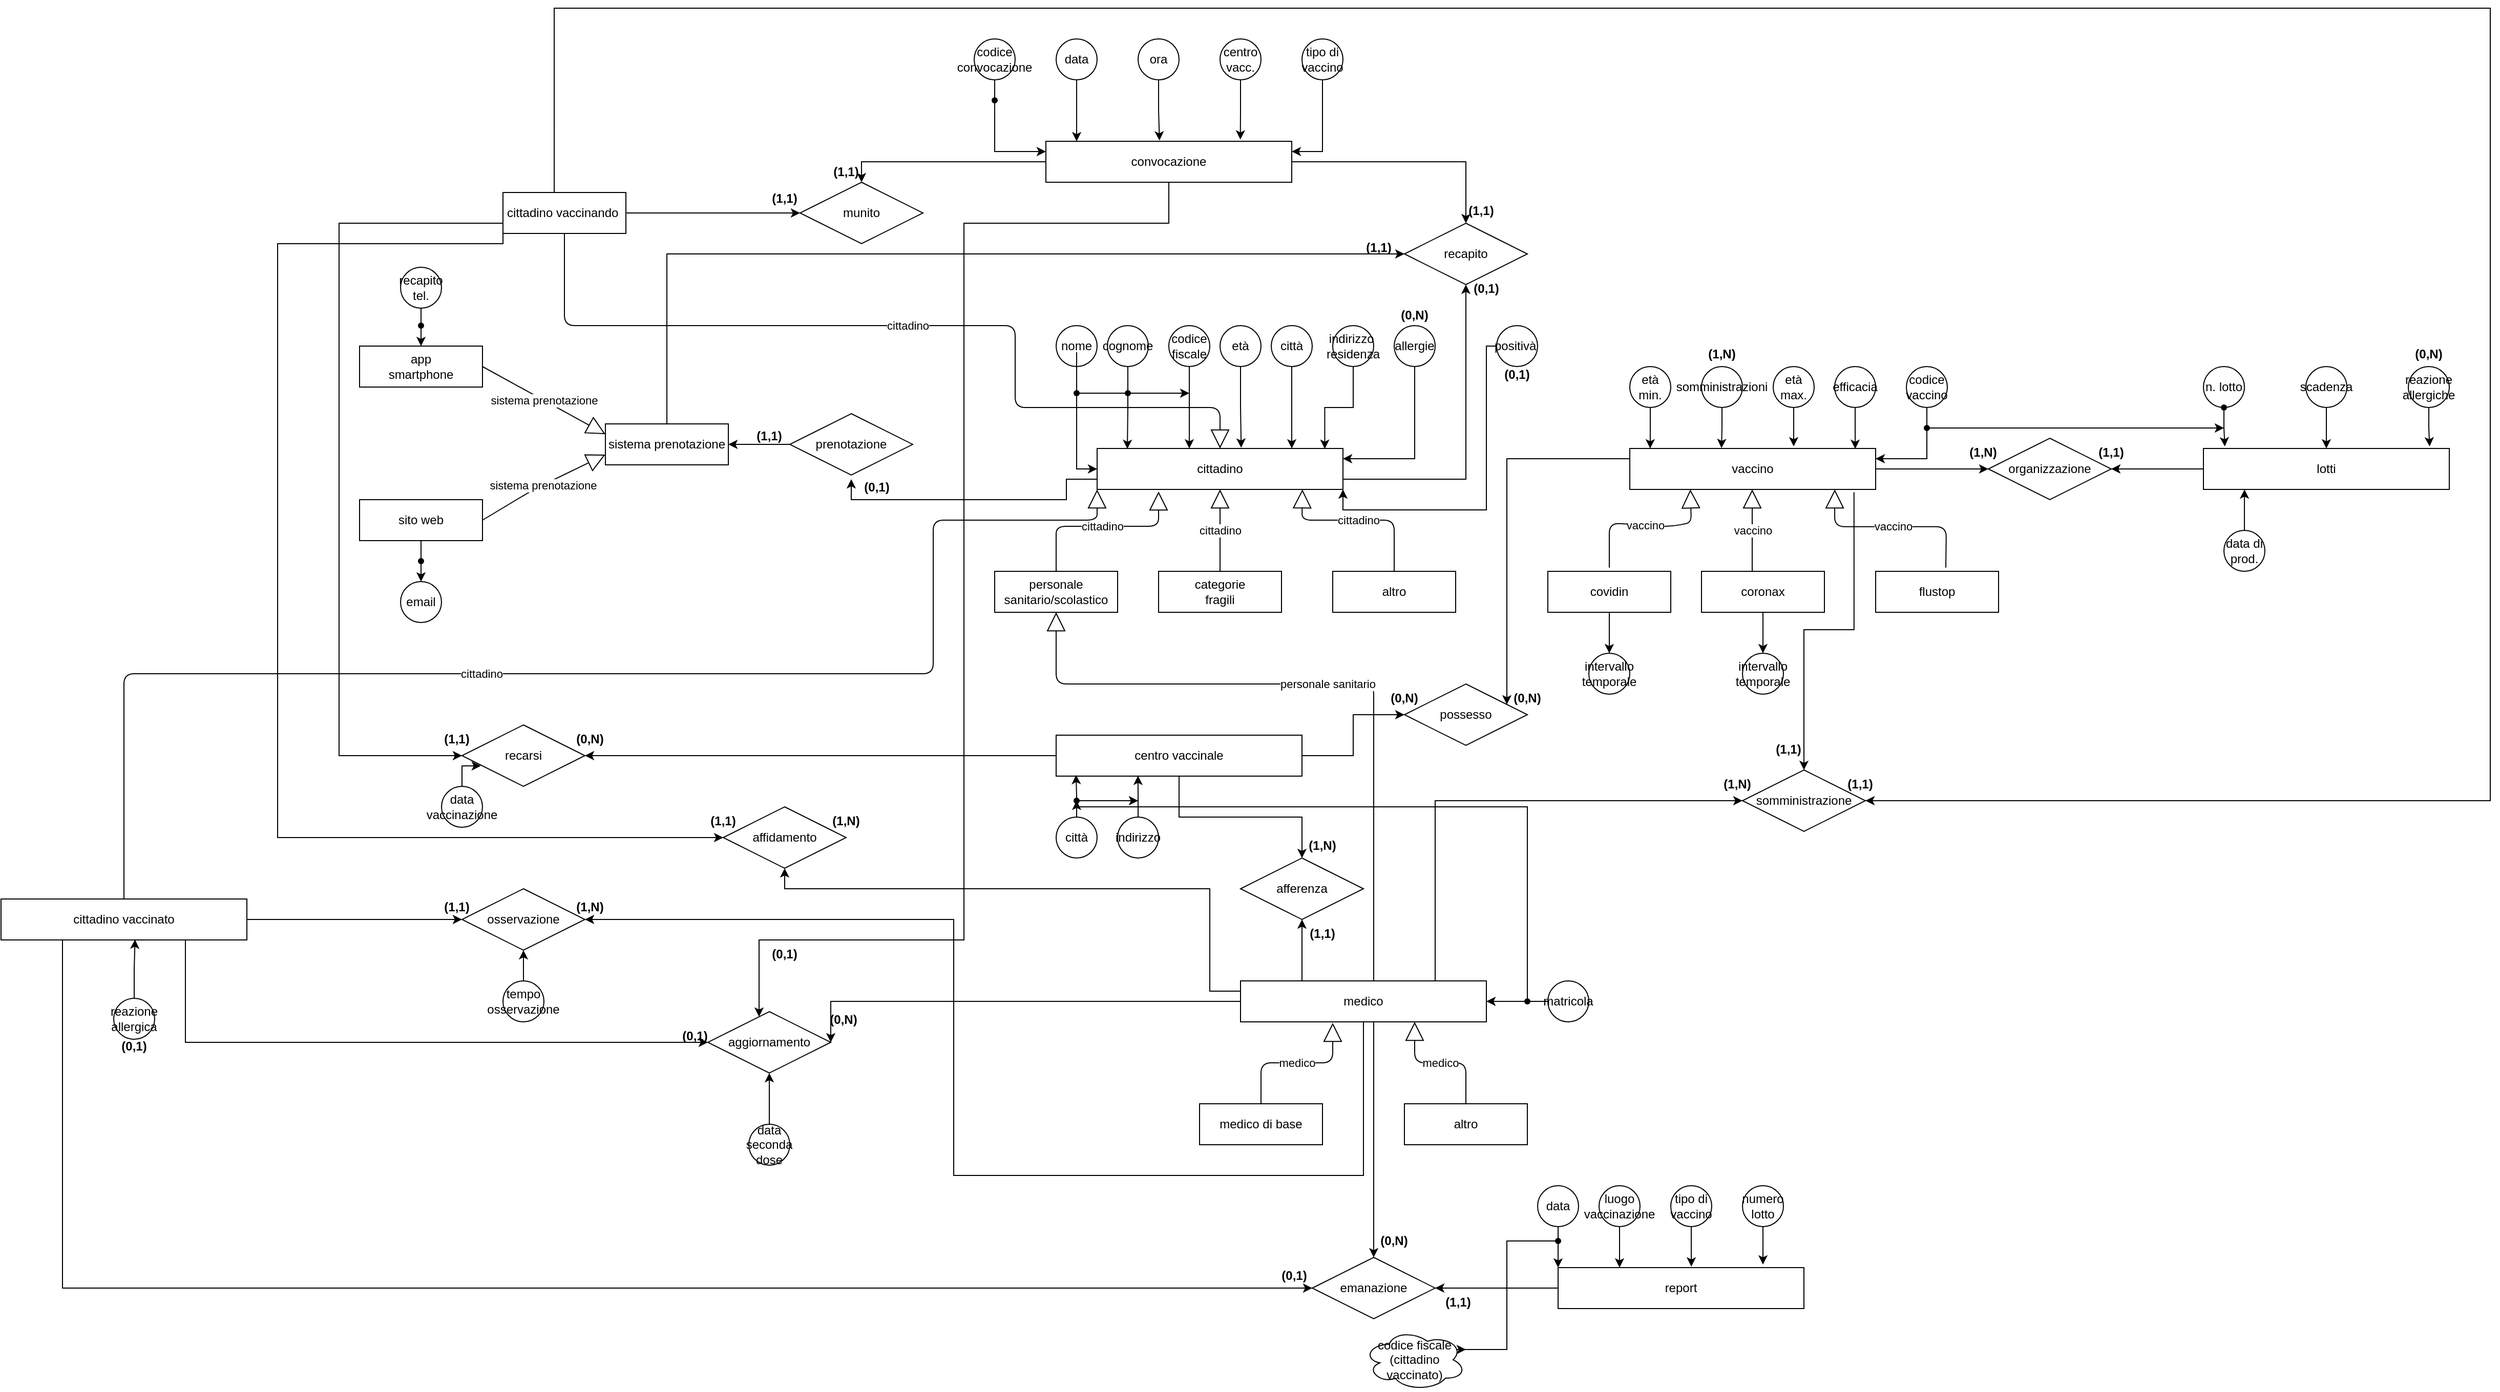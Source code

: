 <mxfile version="14.6.13" type="device"><diagram id="R2lEEEUBdFMjLlhIrx00" name="Page-1"><mxGraphModel dx="2840" dy="1747" grid="1" gridSize="10" guides="1" tooltips="1" connect="1" arrows="1" fold="1" page="1" pageScale="1" pageWidth="850" pageHeight="1100" math="0" shadow="0" extFonts="Permanent Marker^https://fonts.googleapis.com/css?family=Permanent+Marker"><root><mxCell id="0"/><mxCell id="1" parent="0"/><mxCell id="M7mJ-Y6xl4wx2wZonbCR-170" style="edgeStyle=orthogonalEdgeStyle;rounded=0;orthogonalLoop=1;jettySize=auto;html=1;align=center;" parent="1" source="M7mJ-Y6xl4wx2wZonbCR-2" edge="1"><mxGeometry relative="1" as="geometry"><mxPoint x="-80" y="150" as="targetPoint"/><Array as="points"><mxPoint x="130" y="150"/><mxPoint x="130" y="170"/><mxPoint x="-80" y="170"/></Array></mxGeometry></mxCell><mxCell id="M7mJ-Y6xl4wx2wZonbCR-2" value="cittadino" style="whiteSpace=wrap;html=1;align=center;" parent="1" vertex="1"><mxGeometry x="160" y="120" width="240" height="40" as="geometry"/></mxCell><mxCell id="M7mJ-Y6xl4wx2wZonbCR-158" style="edgeStyle=orthogonalEdgeStyle;rounded=0;orthogonalLoop=1;jettySize=auto;html=1;entryX=0.586;entryY=-0.019;entryDx=0;entryDy=0;entryPerimeter=0;align=center;" parent="1" source="M7mJ-Y6xl4wx2wZonbCR-3" target="M7mJ-Y6xl4wx2wZonbCR-2" edge="1"><mxGeometry relative="1" as="geometry"/></mxCell><mxCell id="M7mJ-Y6xl4wx2wZonbCR-3" value="età" style="ellipse;whiteSpace=wrap;html=1;align=center;" parent="1" vertex="1"><mxGeometry x="280" width="40" height="40" as="geometry"/></mxCell><mxCell id="M7mJ-Y6xl4wx2wZonbCR-159" style="edgeStyle=orthogonalEdgeStyle;rounded=0;orthogonalLoop=1;jettySize=auto;html=1;entryX=0.375;entryY=0;entryDx=0;entryDy=0;entryPerimeter=0;align=center;" parent="1" source="M7mJ-Y6xl4wx2wZonbCR-4" target="M7mJ-Y6xl4wx2wZonbCR-2" edge="1"><mxGeometry relative="1" as="geometry"/></mxCell><mxCell id="M7mJ-Y6xl4wx2wZonbCR-4" value="codice fiscale" style="ellipse;whiteSpace=wrap;html=1;align=center;" parent="1" vertex="1"><mxGeometry x="230" width="40" height="40" as="geometry"/></mxCell><mxCell id="M7mJ-Y6xl4wx2wZonbCR-10" style="edgeStyle=orthogonalEdgeStyle;rounded=0;orthogonalLoop=1;jettySize=auto;html=1;entryX=0;entryY=0.5;entryDx=0;entryDy=0;startArrow=none;" parent="1" source="C1OjwDGi4JCY3vMo2hrc-22" target="M7mJ-Y6xl4wx2wZonbCR-2" edge="1"><mxGeometry relative="1" as="geometry"/></mxCell><mxCell id="M7mJ-Y6xl4wx2wZonbCR-5" value="nome" style="ellipse;whiteSpace=wrap;html=1;align=center;" parent="1" vertex="1"><mxGeometry x="120" width="40" height="40" as="geometry"/></mxCell><mxCell id="M7mJ-Y6xl4wx2wZonbCR-18" style="edgeStyle=orthogonalEdgeStyle;rounded=0;orthogonalLoop=1;jettySize=auto;html=1;entryX=0.123;entryY=0.01;entryDx=0;entryDy=0;entryPerimeter=0;" parent="1" source="M7mJ-Y6xl4wx2wZonbCR-6" target="M7mJ-Y6xl4wx2wZonbCR-2" edge="1"><mxGeometry relative="1" as="geometry"/></mxCell><mxCell id="M7mJ-Y6xl4wx2wZonbCR-6" value="cognome" style="ellipse;whiteSpace=wrap;html=1;align=center;" parent="1" vertex="1"><mxGeometry x="170" width="40" height="40" as="geometry"/></mxCell><mxCell id="M7mJ-Y6xl4wx2wZonbCR-15" style="edgeStyle=orthogonalEdgeStyle;rounded=0;orthogonalLoop=1;jettySize=auto;html=1;" parent="1" source="M7mJ-Y6xl4wx2wZonbCR-8" edge="1"><mxGeometry relative="1" as="geometry"><mxPoint x="350" y="120" as="targetPoint"/></mxGeometry></mxCell><mxCell id="M7mJ-Y6xl4wx2wZonbCR-8" value="città" style="ellipse;whiteSpace=wrap;html=1;align=center;" parent="1" vertex="1"><mxGeometry x="330" width="40" height="40" as="geometry"/></mxCell><mxCell id="M7mJ-Y6xl4wx2wZonbCR-157" style="edgeStyle=orthogonalEdgeStyle;rounded=0;orthogonalLoop=1;jettySize=auto;html=1;entryX=0.926;entryY=0.009;entryDx=0;entryDy=0;entryPerimeter=0;align=center;" parent="1" source="M7mJ-Y6xl4wx2wZonbCR-9" target="M7mJ-Y6xl4wx2wZonbCR-2" edge="1"><mxGeometry relative="1" as="geometry"/></mxCell><mxCell id="M7mJ-Y6xl4wx2wZonbCR-9" value="indirizzo&amp;nbsp;&lt;br&gt;residenza" style="ellipse;whiteSpace=wrap;html=1;align=center;" parent="1" vertex="1"><mxGeometry x="390" width="40" height="40" as="geometry"/></mxCell><mxCell id="M7mJ-Y6xl4wx2wZonbCR-19" value="cittadino" style="endArrow=block;endSize=16;endFill=0;html=1;exitX=0.5;exitY=1;exitDx=0;exitDy=0;entryX=0.5;entryY=1;entryDx=0;entryDy=0;" parent="1" target="M7mJ-Y6xl4wx2wZonbCR-2" edge="1"><mxGeometry width="160" relative="1" as="geometry"><mxPoint x="280" y="240" as="sourcePoint"/><mxPoint x="280" y="170" as="targetPoint"/></mxGeometry></mxCell><mxCell id="M7mJ-Y6xl4wx2wZonbCR-22" value="categorie&lt;br&gt;fragili" style="whiteSpace=wrap;html=1;align=center;" parent="1" vertex="1"><mxGeometry x="220" y="240" width="120" height="40" as="geometry"/></mxCell><mxCell id="M7mJ-Y6xl4wx2wZonbCR-23" value="personale sanitario/scolastico" style="whiteSpace=wrap;html=1;align=center;" parent="1" vertex="1"><mxGeometry x="60" y="240" width="120" height="40" as="geometry"/></mxCell><mxCell id="M7mJ-Y6xl4wx2wZonbCR-28" value="cittadino" style="endArrow=block;endSize=16;endFill=0;html=1;align=center;exitX=0.5;exitY=0;exitDx=0;exitDy=0;" parent="1" source="M7mJ-Y6xl4wx2wZonbCR-23" edge="1"><mxGeometry width="160" relative="1" as="geometry"><mxPoint x="140" y="240" as="sourcePoint"/><mxPoint x="220" y="162" as="targetPoint"/><Array as="points"><mxPoint x="120" y="220"/><mxPoint x="120" y="196"/><mxPoint x="220" y="196"/></Array></mxGeometry></mxCell><mxCell id="M7mJ-Y6xl4wx2wZonbCR-39" style="edgeStyle=orthogonalEdgeStyle;rounded=0;orthogonalLoop=1;jettySize=auto;html=1;entryX=0;entryY=0.5;entryDx=0;entryDy=0;align=center;" parent="1" source="M7mJ-Y6xl4wx2wZonbCR-30" target="M7mJ-Y6xl4wx2wZonbCR-37" edge="1"><mxGeometry relative="1" as="geometry"/></mxCell><mxCell id="M7mJ-Y6xl4wx2wZonbCR-30" value="vaccino" style="whiteSpace=wrap;html=1;align=center;" parent="1" vertex="1"><mxGeometry x="680" y="120" width="240" height="40" as="geometry"/></mxCell><mxCell id="M7mJ-Y6xl4wx2wZonbCR-34" style="edgeStyle=orthogonalEdgeStyle;rounded=0;orthogonalLoop=1;jettySize=auto;html=1;entryX=0.083;entryY=0;entryDx=0;entryDy=0;entryPerimeter=0;align=center;" parent="1" source="M7mJ-Y6xl4wx2wZonbCR-31" target="M7mJ-Y6xl4wx2wZonbCR-30" edge="1"><mxGeometry relative="1" as="geometry"/></mxCell><mxCell id="M7mJ-Y6xl4wx2wZonbCR-31" value="età min." style="ellipse;whiteSpace=wrap;html=1;align=center;" parent="1" vertex="1"><mxGeometry x="680" y="40" width="40" height="40" as="geometry"/></mxCell><mxCell id="M7mJ-Y6xl4wx2wZonbCR-36" style="edgeStyle=orthogonalEdgeStyle;rounded=0;orthogonalLoop=1;jettySize=auto;html=1;entryX=0.917;entryY=0.01;entryDx=0;entryDy=0;entryPerimeter=0;align=center;" parent="1" source="M7mJ-Y6xl4wx2wZonbCR-32" target="M7mJ-Y6xl4wx2wZonbCR-30" edge="1"><mxGeometry relative="1" as="geometry"/></mxCell><mxCell id="M7mJ-Y6xl4wx2wZonbCR-32" value="efficacia" style="ellipse;whiteSpace=wrap;html=1;align=center;" parent="1" vertex="1"><mxGeometry x="880" y="40" width="40" height="40" as="geometry"/></mxCell><mxCell id="M7mJ-Y6xl4wx2wZonbCR-35" style="edgeStyle=orthogonalEdgeStyle;rounded=0;orthogonalLoop=1;jettySize=auto;html=1;align=center;" parent="1" source="M7mJ-Y6xl4wx2wZonbCR-33" edge="1"><mxGeometry relative="1" as="geometry"><mxPoint x="840" y="118" as="targetPoint"/></mxGeometry></mxCell><mxCell id="M7mJ-Y6xl4wx2wZonbCR-33" value="età max." style="ellipse;whiteSpace=wrap;html=1;align=center;" parent="1" vertex="1"><mxGeometry x="820" y="40" width="40" height="40" as="geometry"/></mxCell><mxCell id="M7mJ-Y6xl4wx2wZonbCR-40" style="edgeStyle=orthogonalEdgeStyle;rounded=0;orthogonalLoop=1;jettySize=auto;html=1;align=center;exitX=0;exitY=0.5;exitDx=0;exitDy=0;" parent="1" source="M7mJ-Y6xl4wx2wZonbCR-38" target="M7mJ-Y6xl4wx2wZonbCR-37" edge="1"><mxGeometry relative="1" as="geometry"/></mxCell><mxCell id="M7mJ-Y6xl4wx2wZonbCR-37" value="organizzazione" style="shape=rhombus;perimeter=rhombusPerimeter;whiteSpace=wrap;html=1;align=center;" parent="1" vertex="1"><mxGeometry x="1030" y="110" width="120" height="60" as="geometry"/></mxCell><mxCell id="M7mJ-Y6xl4wx2wZonbCR-38" value="lotti" style="whiteSpace=wrap;html=1;align=center;" parent="1" vertex="1"><mxGeometry x="1240" y="120" width="240" height="40" as="geometry"/></mxCell><mxCell id="M7mJ-Y6xl4wx2wZonbCR-47" style="edgeStyle=orthogonalEdgeStyle;rounded=0;orthogonalLoop=1;jettySize=auto;html=1;entryX=0.92;entryY=-0.05;entryDx=0;entryDy=0;entryPerimeter=0;align=center;" parent="1" source="M7mJ-Y6xl4wx2wZonbCR-42" target="M7mJ-Y6xl4wx2wZonbCR-38" edge="1"><mxGeometry relative="1" as="geometry"/></mxCell><mxCell id="M7mJ-Y6xl4wx2wZonbCR-42" value="reazione&lt;br&gt;allergiche" style="ellipse;whiteSpace=wrap;html=1;align=center;" parent="1" vertex="1"><mxGeometry x="1440" y="40" width="40" height="40" as="geometry"/></mxCell><mxCell id="M7mJ-Y6xl4wx2wZonbCR-46" style="edgeStyle=orthogonalEdgeStyle;rounded=0;orthogonalLoop=1;jettySize=auto;html=1;entryX=0.5;entryY=0;entryDx=0;entryDy=0;align=center;" parent="1" source="M7mJ-Y6xl4wx2wZonbCR-43" target="M7mJ-Y6xl4wx2wZonbCR-38" edge="1"><mxGeometry relative="1" as="geometry"/></mxCell><mxCell id="M7mJ-Y6xl4wx2wZonbCR-43" value="scadenza" style="ellipse;whiteSpace=wrap;html=1;align=center;" parent="1" vertex="1"><mxGeometry x="1340" y="40" width="40" height="40" as="geometry"/></mxCell><mxCell id="M7mJ-Y6xl4wx2wZonbCR-45" style="edgeStyle=orthogonalEdgeStyle;rounded=0;orthogonalLoop=1;jettySize=auto;html=1;entryX=0.087;entryY=-0.05;entryDx=0;entryDy=0;entryPerimeter=0;align=center;" parent="1" source="M7mJ-Y6xl4wx2wZonbCR-44" target="M7mJ-Y6xl4wx2wZonbCR-38" edge="1"><mxGeometry relative="1" as="geometry"/></mxCell><mxCell id="M7mJ-Y6xl4wx2wZonbCR-44" value="n. lotto" style="ellipse;whiteSpace=wrap;html=1;align=center;" parent="1" vertex="1"><mxGeometry x="1240" y="40" width="40" height="40" as="geometry"/></mxCell><mxCell id="M7mJ-Y6xl4wx2wZonbCR-48" value="(1,N)" style="text;align=center;fontStyle=1;verticalAlign=middle;spacingLeft=3;spacingRight=3;strokeColor=none;rotatable=0;points=[[0,0.5],[1,0.5]];portConstraint=eastwest;" parent="1" vertex="1"><mxGeometry x="1010" y="110" width="30" height="26" as="geometry"/></mxCell><mxCell id="M7mJ-Y6xl4wx2wZonbCR-50" style="edgeStyle=orthogonalEdgeStyle;rounded=0;orthogonalLoop=1;jettySize=auto;html=1;entryX=0.373;entryY=-0.01;entryDx=0;entryDy=0;entryPerimeter=0;align=center;" parent="1" source="M7mJ-Y6xl4wx2wZonbCR-49" target="M7mJ-Y6xl4wx2wZonbCR-30" edge="1"><mxGeometry relative="1" as="geometry"/></mxCell><mxCell id="M7mJ-Y6xl4wx2wZonbCR-49" value="somministrazioni" style="ellipse;whiteSpace=wrap;html=1;align=center;" parent="1" vertex="1"><mxGeometry x="750" y="40" width="40" height="40" as="geometry"/></mxCell><object label="vaccino" id="M7mJ-Y6xl4wx2wZonbCR-52"><mxCell style="endArrow=block;endSize=16;endFill=0;html=1;align=center;exitX=0.163;exitY=1.09;exitDx=0;exitDy=0;exitPerimeter=0;strokeColor=#000000;fillColor=#000000;" parent="1" edge="1"><mxGeometry width="160" relative="1" as="geometry"><mxPoint x="660" y="236.4" as="sourcePoint"/><mxPoint x="739.12" y="160.0" as="targetPoint"/><Array as="points"><mxPoint x="660" y="192.8"/><mxPoint x="720" y="196.4"/><mxPoint x="740" y="192.4"/></Array></mxGeometry></mxCell></object><mxCell id="M7mJ-Y6xl4wx2wZonbCR-53" value="vaccino" style="endArrow=block;endSize=16;endFill=0;html=1;exitX=0.5;exitY=1;exitDx=0;exitDy=0;" parent="1" edge="1"><mxGeometry width="160" relative="1" as="geometry"><mxPoint x="799.5" y="240" as="sourcePoint"/><mxPoint x="799.5" y="160" as="targetPoint"/></mxGeometry></mxCell><mxCell id="M7mJ-Y6xl4wx2wZonbCR-54" value="vaccino" style="endArrow=block;endSize=16;endFill=0;html=1;exitX=0.713;exitY=1.09;exitDx=0;exitDy=0;exitPerimeter=0;" parent="1" edge="1"><mxGeometry width="160" relative="1" as="geometry"><mxPoint x="988.5" y="236.4" as="sourcePoint"/><mxPoint x="880.12" y="160.0" as="targetPoint"/><Array as="points"><mxPoint x="989" y="196.4"/><mxPoint x="880" y="196.4"/></Array></mxGeometry></mxCell><mxCell id="M7mJ-Y6xl4wx2wZonbCR-57" value="flustop" style="whiteSpace=wrap;html=1;align=center;" parent="1" vertex="1"><mxGeometry x="920" y="240" width="120" height="40" as="geometry"/></mxCell><mxCell id="M7mJ-Y6xl4wx2wZonbCR-61" style="edgeStyle=orthogonalEdgeStyle;rounded=0;orthogonalLoop=1;jettySize=auto;html=1;align=center;" parent="1" source="M7mJ-Y6xl4wx2wZonbCR-58" edge="1"><mxGeometry relative="1" as="geometry"><mxPoint x="810" y="320" as="targetPoint"/></mxGeometry></mxCell><mxCell id="M7mJ-Y6xl4wx2wZonbCR-58" value="coronax" style="whiteSpace=wrap;html=1;align=center;" parent="1" vertex="1"><mxGeometry x="750" y="240" width="120" height="40" as="geometry"/></mxCell><mxCell id="M7mJ-Y6xl4wx2wZonbCR-60" style="edgeStyle=orthogonalEdgeStyle;rounded=0;orthogonalLoop=1;jettySize=auto;html=1;align=center;" parent="1" source="M7mJ-Y6xl4wx2wZonbCR-59" edge="1"><mxGeometry relative="1" as="geometry"><mxPoint x="660" y="320" as="targetPoint"/></mxGeometry></mxCell><mxCell id="M7mJ-Y6xl4wx2wZonbCR-59" value="covidin" style="whiteSpace=wrap;html=1;align=center;" parent="1" vertex="1"><mxGeometry x="600" y="240" width="120" height="40" as="geometry"/></mxCell><mxCell id="M7mJ-Y6xl4wx2wZonbCR-63" value="intervallo temporale&lt;br&gt;" style="ellipse;whiteSpace=wrap;html=1;align=center;" parent="1" vertex="1"><mxGeometry x="640" y="320" width="40" height="40" as="geometry"/></mxCell><mxCell id="M7mJ-Y6xl4wx2wZonbCR-64" value="intervallo&lt;br&gt;temporale" style="ellipse;whiteSpace=wrap;html=1;align=center;" parent="1" vertex="1"><mxGeometry x="790" y="320" width="40" height="40" as="geometry"/></mxCell><mxCell id="M7mJ-Y6xl4wx2wZonbCR-100" style="edgeStyle=orthogonalEdgeStyle;rounded=0;orthogonalLoop=1;jettySize=auto;html=1;entryX=0.5;entryY=0;entryDx=0;entryDy=0;align=center;" parent="1" source="M7mJ-Y6xl4wx2wZonbCR-95" target="M7mJ-Y6xl4wx2wZonbCR-97" edge="1"><mxGeometry relative="1" as="geometry"/></mxCell><mxCell id="M7mJ-Y6xl4wx2wZonbCR-106" style="edgeStyle=orthogonalEdgeStyle;rounded=0;orthogonalLoop=1;jettySize=auto;html=1;entryX=0;entryY=0.5;entryDx=0;entryDy=0;align=center;" parent="1" source="M7mJ-Y6xl4wx2wZonbCR-95" target="M7mJ-Y6xl4wx2wZonbCR-105" edge="1"><mxGeometry relative="1" as="geometry"/></mxCell><mxCell id="M7mJ-Y6xl4wx2wZonbCR-148" style="edgeStyle=orthogonalEdgeStyle;rounded=0;orthogonalLoop=1;jettySize=auto;html=1;entryX=1;entryY=0.5;entryDx=0;entryDy=0;align=center;" parent="1" source="M7mJ-Y6xl4wx2wZonbCR-95" target="M7mJ-Y6xl4wx2wZonbCR-147" edge="1"><mxGeometry relative="1" as="geometry"/></mxCell><mxCell id="M7mJ-Y6xl4wx2wZonbCR-95" value="centro vaccinale" style="whiteSpace=wrap;html=1;align=center;" parent="1" vertex="1"><mxGeometry x="120" y="400" width="240" height="40" as="geometry"/></mxCell><mxCell id="M7mJ-Y6xl4wx2wZonbCR-97" value="afferenza" style="shape=rhombus;perimeter=rhombusPerimeter;whiteSpace=wrap;html=1;align=center;" parent="1" vertex="1"><mxGeometry x="300" y="520" width="120" height="60" as="geometry"/></mxCell><mxCell id="M7mJ-Y6xl4wx2wZonbCR-104" style="edgeStyle=orthogonalEdgeStyle;rounded=0;orthogonalLoop=1;jettySize=auto;html=1;entryX=0.5;entryY=1;entryDx=0;entryDy=0;align=center;" parent="1" source="M7mJ-Y6xl4wx2wZonbCR-102" target="M7mJ-Y6xl4wx2wZonbCR-97" edge="1"><mxGeometry relative="1" as="geometry"><Array as="points"><mxPoint x="360" y="630"/><mxPoint x="360" y="630"/></Array></mxGeometry></mxCell><mxCell id="M7mJ-Y6xl4wx2wZonbCR-190" style="edgeStyle=orthogonalEdgeStyle;rounded=0;orthogonalLoop=1;jettySize=auto;html=1;entryX=0;entryY=0.5;entryDx=0;entryDy=0;align=center;" parent="1" source="M7mJ-Y6xl4wx2wZonbCR-102" target="M7mJ-Y6xl4wx2wZonbCR-189" edge="1"><mxGeometry relative="1" as="geometry"><Array as="points"><mxPoint x="490" y="464"/></Array></mxGeometry></mxCell><mxCell id="M7mJ-Y6xl4wx2wZonbCR-198" style="edgeStyle=orthogonalEdgeStyle;rounded=0;orthogonalLoop=1;jettySize=auto;html=1;entryX=1;entryY=0.5;entryDx=0;entryDy=0;align=center;" parent="1" source="M7mJ-Y6xl4wx2wZonbCR-102" target="M7mJ-Y6xl4wx2wZonbCR-192" edge="1"><mxGeometry relative="1" as="geometry"><Array as="points"><mxPoint x="420" y="830"/><mxPoint x="20" y="830"/><mxPoint x="20" y="580"/></Array></mxGeometry></mxCell><mxCell id="M7mJ-Y6xl4wx2wZonbCR-200" style="edgeStyle=orthogonalEdgeStyle;rounded=0;orthogonalLoop=1;jettySize=auto;html=1;entryX=1;entryY=0.5;entryDx=0;entryDy=0;align=center;" parent="1" source="M7mJ-Y6xl4wx2wZonbCR-102" target="M7mJ-Y6xl4wx2wZonbCR-194" edge="1"><mxGeometry relative="1" as="geometry"><Array as="points"><mxPoint x="70" y="660"/><mxPoint x="70" y="660"/></Array></mxGeometry></mxCell><mxCell id="M7mJ-Y6xl4wx2wZonbCR-208" style="edgeStyle=orthogonalEdgeStyle;rounded=0;orthogonalLoop=1;jettySize=auto;html=1;entryX=0.5;entryY=0;entryDx=0;entryDy=0;align=center;" parent="1" source="M7mJ-Y6xl4wx2wZonbCR-102" target="M7mJ-Y6xl4wx2wZonbCR-195" edge="1"><mxGeometry relative="1" as="geometry"><Array as="points"><mxPoint x="430" y="900"/></Array></mxGeometry></mxCell><mxCell id="nNRtTqkSwt77qWnMhOGQ-52" style="edgeStyle=orthogonalEdgeStyle;rounded=0;orthogonalLoop=1;jettySize=auto;html=1;exitX=0;exitY=0.25;exitDx=0;exitDy=0;" parent="1" source="M7mJ-Y6xl4wx2wZonbCR-102" target="nNRtTqkSwt77qWnMhOGQ-51" edge="1"><mxGeometry relative="1" as="geometry"><Array as="points"><mxPoint x="270" y="650"/><mxPoint x="270" y="550"/><mxPoint x="-145" y="550"/></Array></mxGeometry></mxCell><mxCell id="M7mJ-Y6xl4wx2wZonbCR-102" value="medico" style="whiteSpace=wrap;html=1;align=center;" parent="1" vertex="1"><mxGeometry x="300" y="640" width="240" height="40" as="geometry"/></mxCell><mxCell id="M7mJ-Y6xl4wx2wZonbCR-107" style="edgeStyle=orthogonalEdgeStyle;rounded=0;orthogonalLoop=1;jettySize=auto;html=1;align=center;exitX=0;exitY=0.25;exitDx=0;exitDy=0;" parent="1" source="M7mJ-Y6xl4wx2wZonbCR-30" target="M7mJ-Y6xl4wx2wZonbCR-105" edge="1"><mxGeometry relative="1" as="geometry"><mxPoint x="608.8" y="130" as="sourcePoint"/><Array as="points"><mxPoint x="560" y="130"/></Array></mxGeometry></mxCell><mxCell id="M7mJ-Y6xl4wx2wZonbCR-105" value="possesso" style="shape=rhombus;perimeter=rhombusPerimeter;whiteSpace=wrap;html=1;align=center;" parent="1" vertex="1"><mxGeometry x="460" y="350" width="120" height="60" as="geometry"/></mxCell><mxCell id="M7mJ-Y6xl4wx2wZonbCR-110" value="(1,1)" style="text;align=center;fontStyle=1;verticalAlign=middle;spacingLeft=3;spacingRight=3;strokeColor=none;rotatable=0;points=[[0,0.5],[1,0.5]];portConstraint=eastwest;" parent="1" vertex="1"><mxGeometry x="-490" y="390" width="50" height="26" as="geometry"/></mxCell><mxCell id="M7mJ-Y6xl4wx2wZonbCR-111" value="(0,N)" style="text;align=center;fontStyle=1;verticalAlign=middle;spacingLeft=3;spacingRight=3;strokeColor=none;rotatable=0;points=[[0,0.5],[1,0.5]];portConstraint=eastwest;" parent="1" vertex="1"><mxGeometry x="-360" y="390" width="50" height="26" as="geometry"/></mxCell><mxCell id="M7mJ-Y6xl4wx2wZonbCR-113" value="(0,N)" style="text;align=center;fontStyle=1;verticalAlign=middle;spacingLeft=3;spacingRight=3;strokeColor=none;rotatable=0;points=[[0,0.5],[1,0.5]];portConstraint=eastwest;" parent="1" vertex="1"><mxGeometry x="425" y="880" width="50" height="26" as="geometry"/></mxCell><mxCell id="M7mJ-Y6xl4wx2wZonbCR-114" value="(0,N)" style="text;align=center;fontStyle=1;verticalAlign=middle;spacingLeft=3;spacingRight=3;strokeColor=none;rotatable=0;points=[[0,0.5],[1,0.5]];portConstraint=eastwest;" parent="1" vertex="1"><mxGeometry x="560" y="350" width="40" height="26" as="geometry"/></mxCell><mxCell id="M7mJ-Y6xl4wx2wZonbCR-115" value="(0,N)" style="text;align=center;fontStyle=1;verticalAlign=middle;spacingLeft=3;spacingRight=3;strokeColor=none;rotatable=0;points=[[0,0.5],[1,0.5]];portConstraint=eastwest;" parent="1" vertex="1"><mxGeometry x="440" y="350" width="40" height="26" as="geometry"/></mxCell><mxCell id="M7mJ-Y6xl4wx2wZonbCR-116" value="(1,1)" style="text;align=center;fontStyle=1;verticalAlign=middle;spacingLeft=3;spacingRight=3;strokeColor=none;rotatable=0;points=[[0,0.5],[1,0.5]];portConstraint=eastwest;" parent="1" vertex="1"><mxGeometry x="360" y="580" width="40" height="26" as="geometry"/></mxCell><mxCell id="M7mJ-Y6xl4wx2wZonbCR-117" value="(1,N)" style="text;align=center;fontStyle=1;verticalAlign=middle;spacingLeft=3;spacingRight=3;strokeColor=none;rotatable=0;points=[[0,0.5],[1,0.5]];portConstraint=eastwest;" parent="1" vertex="1"><mxGeometry x="360" y="494" width="40" height="26" as="geometry"/></mxCell><mxCell id="M7mJ-Y6xl4wx2wZonbCR-131" style="edgeStyle=orthogonalEdgeStyle;rounded=0;orthogonalLoop=1;jettySize=auto;html=1;entryX=0.5;entryY=0;entryDx=0;entryDy=0;align=center;" parent="1" source="M7mJ-Y6xl4wx2wZonbCR-121" target="M7mJ-Y6xl4wx2wZonbCR-129" edge="1"><mxGeometry relative="1" as="geometry"/></mxCell><mxCell id="M7mJ-Y6xl4wx2wZonbCR-121" value="sito web" style="whiteSpace=wrap;html=1;align=center;" parent="1" vertex="1"><mxGeometry x="-560" y="170" width="120" height="40" as="geometry"/></mxCell><mxCell id="M7mJ-Y6xl4wx2wZonbCR-122" value="app&lt;br&gt;smartphone" style="whiteSpace=wrap;html=1;align=center;" parent="1" vertex="1"><mxGeometry x="-560" y="20" width="120" height="40" as="geometry"/></mxCell><mxCell id="C1OjwDGi4JCY3vMo2hrc-6" style="edgeStyle=orthogonalEdgeStyle;rounded=0;orthogonalLoop=1;jettySize=auto;html=1;entryX=1;entryY=0.5;entryDx=0;entryDy=0;" edge="1" parent="1" source="M7mJ-Y6xl4wx2wZonbCR-123" target="C1OjwDGi4JCY3vMo2hrc-5"><mxGeometry relative="1" as="geometry"/></mxCell><mxCell id="M7mJ-Y6xl4wx2wZonbCR-123" value="prenotazione" style="shape=rhombus;perimeter=rhombusPerimeter;whiteSpace=wrap;html=1;align=center;" parent="1" vertex="1"><mxGeometry x="-140" y="86" width="120" height="60" as="geometry"/></mxCell><mxCell id="M7mJ-Y6xl4wx2wZonbCR-129" value="email" style="ellipse;whiteSpace=wrap;html=1;align=center;" parent="1" vertex="1"><mxGeometry x="-520" y="250" width="40" height="40" as="geometry"/></mxCell><mxCell id="C1OjwDGi4JCY3vMo2hrc-9" style="edgeStyle=orthogonalEdgeStyle;rounded=0;orthogonalLoop=1;jettySize=auto;html=1;entryX=0.5;entryY=0;entryDx=0;entryDy=0;" edge="1" parent="1" source="M7mJ-Y6xl4wx2wZonbCR-130" target="M7mJ-Y6xl4wx2wZonbCR-122"><mxGeometry relative="1" as="geometry"/></mxCell><mxCell id="M7mJ-Y6xl4wx2wZonbCR-130" value="recapito tel." style="ellipse;whiteSpace=wrap;html=1;align=center;" parent="1" vertex="1"><mxGeometry x="-520" y="-57" width="40" height="40" as="geometry"/></mxCell><mxCell id="M7mJ-Y6xl4wx2wZonbCR-144" style="edgeStyle=orthogonalEdgeStyle;rounded=0;orthogonalLoop=1;jettySize=auto;html=1;entryX=0;entryY=0.5;entryDx=0;entryDy=0;align=center;" parent="1" source="M7mJ-Y6xl4wx2wZonbCR-133" target="M7mJ-Y6xl4wx2wZonbCR-142" edge="1"><mxGeometry relative="1" as="geometry"/></mxCell><mxCell id="M7mJ-Y6xl4wx2wZonbCR-146" style="edgeStyle=orthogonalEdgeStyle;rounded=0;orthogonalLoop=1;jettySize=auto;html=1;align=center;entryX=0;entryY=0.5;entryDx=0;entryDy=0;" parent="1" source="M7mJ-Y6xl4wx2wZonbCR-133" target="M7mJ-Y6xl4wx2wZonbCR-147" edge="1"><mxGeometry relative="1" as="geometry"><mxPoint x="-550.0" y="420" as="targetPoint"/><Array as="points"><mxPoint x="-580" y="-100"/><mxPoint x="-580" y="420"/></Array></mxGeometry></mxCell><mxCell id="nNRtTqkSwt77qWnMhOGQ-53" style="edgeStyle=orthogonalEdgeStyle;rounded=0;orthogonalLoop=1;jettySize=auto;html=1;exitX=0;exitY=1;exitDx=0;exitDy=0;entryX=0;entryY=0.5;entryDx=0;entryDy=0;" parent="1" source="M7mJ-Y6xl4wx2wZonbCR-133" target="nNRtTqkSwt77qWnMhOGQ-51" edge="1"><mxGeometry relative="1" as="geometry"><Array as="points"><mxPoint x="-640" y="-80"/><mxPoint x="-640" y="500"/></Array></mxGeometry></mxCell><mxCell id="M7mJ-Y6xl4wx2wZonbCR-133" value="cittadino vaccinando&amp;nbsp;" style="whiteSpace=wrap;html=1;align=center;" parent="1" vertex="1"><mxGeometry x="-420" y="-130" width="120" height="40" as="geometry"/></mxCell><mxCell id="M7mJ-Y6xl4wx2wZonbCR-141" style="edgeStyle=orthogonalEdgeStyle;rounded=0;orthogonalLoop=1;jettySize=auto;html=1;entryX=0.5;entryY=0;entryDx=0;entryDy=0;align=center;" parent="1" source="M7mJ-Y6xl4wx2wZonbCR-136" target="M7mJ-Y6xl4wx2wZonbCR-137" edge="1"><mxGeometry relative="1" as="geometry"/></mxCell><mxCell id="M7mJ-Y6xl4wx2wZonbCR-143" style="edgeStyle=orthogonalEdgeStyle;rounded=0;orthogonalLoop=1;jettySize=auto;html=1;entryX=0.5;entryY=0;entryDx=0;entryDy=0;align=center;" parent="1" source="M7mJ-Y6xl4wx2wZonbCR-136" target="M7mJ-Y6xl4wx2wZonbCR-142" edge="1"><mxGeometry relative="1" as="geometry"/></mxCell><mxCell id="M7mJ-Y6xl4wx2wZonbCR-136" value="convocazione" style="whiteSpace=wrap;html=1;align=center;" parent="1" vertex="1"><mxGeometry x="110" y="-180" width="240" height="40" as="geometry"/></mxCell><mxCell id="M7mJ-Y6xl4wx2wZonbCR-145" style="edgeStyle=orthogonalEdgeStyle;rounded=0;orthogonalLoop=1;jettySize=auto;html=1;align=center;exitX=1;exitY=0.75;exitDx=0;exitDy=0;" parent="1" source="M7mJ-Y6xl4wx2wZonbCR-2" target="M7mJ-Y6xl4wx2wZonbCR-137" edge="1"><mxGeometry relative="1" as="geometry"><Array as="points"><mxPoint x="520" y="150"/></Array></mxGeometry></mxCell><mxCell id="C1OjwDGi4JCY3vMo2hrc-11" style="edgeStyle=orthogonalEdgeStyle;rounded=0;orthogonalLoop=1;jettySize=auto;html=1;exitX=0.5;exitY=0;exitDx=0;exitDy=0;" edge="1" parent="1" source="C1OjwDGi4JCY3vMo2hrc-5" target="M7mJ-Y6xl4wx2wZonbCR-137"><mxGeometry relative="1" as="geometry"><Array as="points"><mxPoint x="-260" y="-70"/></Array></mxGeometry></mxCell><mxCell id="M7mJ-Y6xl4wx2wZonbCR-137" value="recapito" style="shape=rhombus;perimeter=rhombusPerimeter;whiteSpace=wrap;html=1;align=center;" parent="1" vertex="1"><mxGeometry x="460" y="-100" width="120" height="60" as="geometry"/></mxCell><mxCell id="M7mJ-Y6xl4wx2wZonbCR-142" value="munito" style="shape=rhombus;perimeter=rhombusPerimeter;whiteSpace=wrap;html=1;align=center;" parent="1" vertex="1"><mxGeometry x="-130" y="-140" width="120" height="60" as="geometry"/></mxCell><mxCell id="M7mJ-Y6xl4wx2wZonbCR-147" value="recarsi" style="shape=rhombus;perimeter=rhombusPerimeter;whiteSpace=wrap;html=1;align=center;" parent="1" vertex="1"><mxGeometry x="-460" y="390" width="120" height="60" as="geometry"/></mxCell><mxCell id="M7mJ-Y6xl4wx2wZonbCR-206" style="edgeStyle=orthogonalEdgeStyle;rounded=0;orthogonalLoop=1;jettySize=auto;html=1;entryX=0.791;entryY=-0.043;entryDx=0;entryDy=0;entryPerimeter=0;align=center;" parent="1" source="M7mJ-Y6xl4wx2wZonbCR-149" target="M7mJ-Y6xl4wx2wZonbCR-136" edge="1"><mxGeometry relative="1" as="geometry"/></mxCell><mxCell id="M7mJ-Y6xl4wx2wZonbCR-149" value="centro&lt;br&gt;vacc." style="ellipse;whiteSpace=wrap;html=1;align=center;" parent="1" vertex="1"><mxGeometry x="280" y="-280" width="40" height="40" as="geometry"/></mxCell><mxCell id="M7mJ-Y6xl4wx2wZonbCR-154" style="edgeStyle=orthogonalEdgeStyle;rounded=0;orthogonalLoop=1;jettySize=auto;html=1;align=center;entryX=0.462;entryY=-0.019;entryDx=0;entryDy=0;entryPerimeter=0;" parent="1" source="M7mJ-Y6xl4wx2wZonbCR-150" target="M7mJ-Y6xl4wx2wZonbCR-136" edge="1"><mxGeometry relative="1" as="geometry"><mxPoint x="220" y="-190" as="targetPoint"/></mxGeometry></mxCell><mxCell id="M7mJ-Y6xl4wx2wZonbCR-150" value="ora" style="ellipse;whiteSpace=wrap;html=1;align=center;" parent="1" vertex="1"><mxGeometry x="200" y="-280" width="40" height="40" as="geometry"/></mxCell><mxCell id="M7mJ-Y6xl4wx2wZonbCR-205" style="edgeStyle=orthogonalEdgeStyle;rounded=0;orthogonalLoop=1;jettySize=auto;html=1;entryX=0.125;entryY=0;entryDx=0;entryDy=0;entryPerimeter=0;align=center;" parent="1" source="M7mJ-Y6xl4wx2wZonbCR-151" target="M7mJ-Y6xl4wx2wZonbCR-136" edge="1"><mxGeometry relative="1" as="geometry"/></mxCell><mxCell id="M7mJ-Y6xl4wx2wZonbCR-151" value="data" style="ellipse;whiteSpace=wrap;html=1;align=center;" parent="1" vertex="1"><mxGeometry x="120" y="-280" width="40" height="40" as="geometry"/></mxCell><mxCell id="M7mJ-Y6xl4wx2wZonbCR-204" style="edgeStyle=orthogonalEdgeStyle;rounded=0;orthogonalLoop=1;jettySize=auto;html=1;entryX=1;entryY=0.25;entryDx=0;entryDy=0;align=center;" parent="1" source="M7mJ-Y6xl4wx2wZonbCR-152" target="M7mJ-Y6xl4wx2wZonbCR-136" edge="1"><mxGeometry relative="1" as="geometry"><Array as="points"><mxPoint x="380" y="-170"/></Array></mxGeometry></mxCell><mxCell id="M7mJ-Y6xl4wx2wZonbCR-152" value="tipo di vaccino" style="ellipse;whiteSpace=wrap;html=1;align=center;" parent="1" vertex="1"><mxGeometry x="360" y="-280" width="40" height="40" as="geometry"/></mxCell><mxCell id="M7mJ-Y6xl4wx2wZonbCR-161" value="medico" style="endArrow=block;endSize=16;endFill=0;html=1;align=center;" parent="1" edge="1"><mxGeometry width="160" relative="1" as="geometry"><mxPoint x="320" y="760" as="sourcePoint"/><mxPoint x="390" y="681" as="targetPoint"/><Array as="points"><mxPoint x="320" y="760"/><mxPoint x="320" y="720"/><mxPoint x="390" y="720"/></Array></mxGeometry></mxCell><mxCell id="M7mJ-Y6xl4wx2wZonbCR-165" value="medico" style="endArrow=block;endSize=16;endFill=0;html=1;align=center;exitX=0.596;exitY=1.031;exitDx=0;exitDy=0;exitPerimeter=0;" parent="1" edge="1"><mxGeometry width="160" relative="1" as="geometry"><mxPoint x="520" y="760" as="sourcePoint"/><mxPoint x="470" y="680" as="targetPoint"/><Array as="points"><mxPoint x="520" y="720"/><mxPoint x="470" y="720"/></Array></mxGeometry></mxCell><mxCell id="M7mJ-Y6xl4wx2wZonbCR-166" value="altro" style="whiteSpace=wrap;html=1;align=center;" parent="1" vertex="1"><mxGeometry x="460" y="760" width="120" height="40" as="geometry"/></mxCell><mxCell id="M7mJ-Y6xl4wx2wZonbCR-167" value="medico di base" style="whiteSpace=wrap;html=1;align=center;" parent="1" vertex="1"><mxGeometry x="260" y="760" width="120" height="40" as="geometry"/></mxCell><mxCell id="M7mJ-Y6xl4wx2wZonbCR-191" style="edgeStyle=orthogonalEdgeStyle;rounded=0;orthogonalLoop=1;jettySize=auto;html=1;align=center;exitX=0.912;exitY=1.07;exitDx=0;exitDy=0;exitPerimeter=0;entryX=0.5;entryY=0;entryDx=0;entryDy=0;" parent="1" source="M7mJ-Y6xl4wx2wZonbCR-30" target="M7mJ-Y6xl4wx2wZonbCR-189" edge="1"><mxGeometry relative="1" as="geometry"/></mxCell><mxCell id="nNRtTqkSwt77qWnMhOGQ-54" style="edgeStyle=orthogonalEdgeStyle;rounded=0;orthogonalLoop=1;jettySize=auto;html=1;exitX=0.417;exitY=0;exitDx=0;exitDy=0;exitPerimeter=0;" parent="1" source="M7mJ-Y6xl4wx2wZonbCR-133" target="M7mJ-Y6xl4wx2wZonbCR-189" edge="1"><mxGeometry relative="1" as="geometry"><mxPoint x="-370" y="-200" as="sourcePoint"/><Array as="points"><mxPoint x="-370" y="-310"/><mxPoint x="1520" y="-310"/><mxPoint x="1520" y="464"/></Array></mxGeometry></mxCell><mxCell id="M7mJ-Y6xl4wx2wZonbCR-189" value="somministrazione" style="shape=rhombus;perimeter=rhombusPerimeter;whiteSpace=wrap;html=1;align=center;" parent="1" vertex="1"><mxGeometry x="790" y="434" width="120" height="60" as="geometry"/></mxCell><mxCell id="M7mJ-Y6xl4wx2wZonbCR-192" value="osservazione" style="shape=rhombus;perimeter=rhombusPerimeter;whiteSpace=wrap;html=1;align=center;" parent="1" vertex="1"><mxGeometry x="-460" y="550" width="120" height="60" as="geometry"/></mxCell><mxCell id="M7mJ-Y6xl4wx2wZonbCR-194" value="aggiornamento" style="shape=rhombus;perimeter=rhombusPerimeter;whiteSpace=wrap;html=1;align=center;" parent="1" vertex="1"><mxGeometry x="-220" y="670" width="120" height="60" as="geometry"/></mxCell><mxCell id="M7mJ-Y6xl4wx2wZonbCR-195" value="emanazione" style="shape=rhombus;perimeter=rhombusPerimeter;whiteSpace=wrap;html=1;align=center;" parent="1" vertex="1"><mxGeometry x="370" y="910" width="120" height="60" as="geometry"/></mxCell><mxCell id="M7mJ-Y6xl4wx2wZonbCR-212" style="edgeStyle=orthogonalEdgeStyle;rounded=0;orthogonalLoop=1;jettySize=auto;html=1;entryX=1;entryY=0.5;entryDx=0;entryDy=0;align=center;" parent="1" source="M7mJ-Y6xl4wx2wZonbCR-211" target="M7mJ-Y6xl4wx2wZonbCR-195" edge="1"><mxGeometry relative="1" as="geometry"/></mxCell><mxCell id="M7mJ-Y6xl4wx2wZonbCR-211" value="report" style="whiteSpace=wrap;html=1;align=center;" parent="1" vertex="1"><mxGeometry x="610" y="920" width="240" height="40" as="geometry"/></mxCell><mxCell id="nNRtTqkSwt77qWnMhOGQ-1" value="cittadino" style="endArrow=block;endSize=16;endFill=0;html=1;exitX=0.5;exitY=1;exitDx=0;exitDy=0;" parent="1" source="M7mJ-Y6xl4wx2wZonbCR-133" target="M7mJ-Y6xl4wx2wZonbCR-2" edge="1"><mxGeometry width="160" relative="1" as="geometry"><mxPoint x="-320" y="-50" as="sourcePoint"/><mxPoint x="-160" y="30" as="targetPoint"/><Array as="points"><mxPoint x="-360"/><mxPoint x="-240"/><mxPoint x="-10"/><mxPoint x="80"/><mxPoint x="80" y="80"/><mxPoint x="280" y="80"/></Array></mxGeometry></mxCell><mxCell id="nNRtTqkSwt77qWnMhOGQ-3" style="edgeStyle=orthogonalEdgeStyle;rounded=0;orthogonalLoop=1;jettySize=auto;html=1;" parent="1" source="nNRtTqkSwt77qWnMhOGQ-2" target="M7mJ-Y6xl4wx2wZonbCR-192" edge="1"><mxGeometry relative="1" as="geometry"/></mxCell><mxCell id="nNRtTqkSwt77qWnMhOGQ-2" value="tempo osservazione" style="ellipse;whiteSpace=wrap;html=1;align=center;" parent="1" vertex="1"><mxGeometry x="-420" y="640" width="40" height="40" as="geometry"/></mxCell><mxCell id="nNRtTqkSwt77qWnMhOGQ-17" style="edgeStyle=orthogonalEdgeStyle;rounded=0;orthogonalLoop=1;jettySize=auto;html=1;entryX=0.542;entryY=-0.025;entryDx=0;entryDy=0;entryPerimeter=0;" parent="1" source="nNRtTqkSwt77qWnMhOGQ-4" target="M7mJ-Y6xl4wx2wZonbCR-211" edge="1"><mxGeometry relative="1" as="geometry"/></mxCell><mxCell id="nNRtTqkSwt77qWnMhOGQ-4" value="tipo di vaccino" style="ellipse;whiteSpace=wrap;html=1;align=center;" parent="1" vertex="1"><mxGeometry x="720" y="840" width="40" height="40" as="geometry"/></mxCell><mxCell id="nNRtTqkSwt77qWnMhOGQ-13" style="edgeStyle=orthogonalEdgeStyle;rounded=0;orthogonalLoop=1;jettySize=auto;html=1;entryX=0.25;entryY=0;entryDx=0;entryDy=0;" parent="1" source="nNRtTqkSwt77qWnMhOGQ-5" target="M7mJ-Y6xl4wx2wZonbCR-211" edge="1"><mxGeometry relative="1" as="geometry"/></mxCell><mxCell id="nNRtTqkSwt77qWnMhOGQ-5" value="luogo vaccinazione" style="ellipse;whiteSpace=wrap;html=1;align=center;" parent="1" vertex="1"><mxGeometry x="650" y="840" width="40" height="40" as="geometry"/></mxCell><mxCell id="nNRtTqkSwt77qWnMhOGQ-16" style="edgeStyle=orthogonalEdgeStyle;rounded=0;orthogonalLoop=1;jettySize=auto;html=1;entryX=0;entryY=0;entryDx=0;entryDy=0;" parent="1" source="nNRtTqkSwt77qWnMhOGQ-6" target="M7mJ-Y6xl4wx2wZonbCR-211" edge="1"><mxGeometry relative="1" as="geometry"><mxPoint x="610" y="910" as="targetPoint"/></mxGeometry></mxCell><mxCell id="nNRtTqkSwt77qWnMhOGQ-6" value="data" style="ellipse;whiteSpace=wrap;html=1;align=center;" parent="1" vertex="1"><mxGeometry x="590" y="840" width="40" height="40" as="geometry"/></mxCell><mxCell id="nNRtTqkSwt77qWnMhOGQ-15" style="edgeStyle=orthogonalEdgeStyle;rounded=0;orthogonalLoop=1;jettySize=auto;html=1;" parent="1" source="nNRtTqkSwt77qWnMhOGQ-7" edge="1"><mxGeometry relative="1" as="geometry"><mxPoint x="810" y="917" as="targetPoint"/></mxGeometry></mxCell><mxCell id="nNRtTqkSwt77qWnMhOGQ-7" value="numero lotto" style="ellipse;whiteSpace=wrap;html=1;align=center;" parent="1" vertex="1"><mxGeometry x="790" y="840" width="40" height="40" as="geometry"/></mxCell><mxCell id="nNRtTqkSwt77qWnMhOGQ-22" style="edgeStyle=orthogonalEdgeStyle;rounded=0;orthogonalLoop=1;jettySize=auto;html=1;entryX=0;entryY=0.5;entryDx=0;entryDy=0;" parent="1" source="nNRtTqkSwt77qWnMhOGQ-21" target="M7mJ-Y6xl4wx2wZonbCR-192" edge="1"><mxGeometry relative="1" as="geometry"/></mxCell><mxCell id="C1OjwDGi4JCY3vMo2hrc-18" style="edgeStyle=orthogonalEdgeStyle;rounded=0;orthogonalLoop=1;jettySize=auto;html=1;exitX=0.75;exitY=1;exitDx=0;exitDy=0;entryX=0;entryY=0.5;entryDx=0;entryDy=0;" edge="1" parent="1" source="nNRtTqkSwt77qWnMhOGQ-21" target="M7mJ-Y6xl4wx2wZonbCR-194"><mxGeometry relative="1" as="geometry"/></mxCell><mxCell id="C1OjwDGi4JCY3vMo2hrc-19" style="edgeStyle=orthogonalEdgeStyle;rounded=0;orthogonalLoop=1;jettySize=auto;html=1;exitX=0.25;exitY=1;exitDx=0;exitDy=0;entryX=0;entryY=0.5;entryDx=0;entryDy=0;" edge="1" parent="1" source="nNRtTqkSwt77qWnMhOGQ-21" target="M7mJ-Y6xl4wx2wZonbCR-195"><mxGeometry relative="1" as="geometry"><mxPoint x="-16.8" y="1080" as="targetPoint"/><Array as="points"><mxPoint x="-850" y="940"/></Array></mxGeometry></mxCell><mxCell id="nNRtTqkSwt77qWnMhOGQ-21" value="cittadino vaccinato" style="whiteSpace=wrap;html=1;align=center;" parent="1" vertex="1"><mxGeometry x="-910" y="560" width="240" height="40" as="geometry"/></mxCell><mxCell id="nNRtTqkSwt77qWnMhOGQ-23" value="(1,1)" style="text;align=center;fontStyle=1;verticalAlign=middle;spacingLeft=3;spacingRight=3;strokeColor=none;rotatable=0;points=[[0,0.5],[1,0.5]];portConstraint=eastwest;" parent="1" vertex="1"><mxGeometry x="485" y="940" width="55" height="26" as="geometry"/></mxCell><mxCell id="nNRtTqkSwt77qWnMhOGQ-27" value="(0,1)" style="text;align=center;fontStyle=1;verticalAlign=middle;spacingLeft=3;spacingRight=3;strokeColor=none;rotatable=0;points=[[0,0.5],[1,0.5]];portConstraint=eastwest;" parent="1" vertex="1"><mxGeometry x="-170" y="600" width="50" height="26" as="geometry"/></mxCell><mxCell id="nNRtTqkSwt77qWnMhOGQ-29" value="(0,N)" style="text;align=center;fontStyle=1;verticalAlign=middle;spacingLeft=3;spacingRight=3;strokeColor=none;rotatable=0;points=[[0,0.5],[1,0.5]];portConstraint=eastwest;" parent="1" vertex="1"><mxGeometry x="-115" y="664" width="55" height="26" as="geometry"/></mxCell><mxCell id="nNRtTqkSwt77qWnMhOGQ-30" value="(1,1)" style="text;align=center;fontStyle=1;verticalAlign=middle;spacingLeft=3;spacingRight=3;strokeColor=none;rotatable=0;points=[[0,0.5],[1,0.5]];portConstraint=eastwest;" parent="1" vertex="1"><mxGeometry x="810" y="400" width="50" height="26" as="geometry"/></mxCell><mxCell id="nNRtTqkSwt77qWnMhOGQ-31" value="(1,1)" style="text;align=center;fontStyle=1;verticalAlign=middle;spacingLeft=3;spacingRight=3;strokeColor=none;rotatable=0;points=[[0,0.5],[1,0.5]];portConstraint=eastwest;" parent="1" vertex="1"><mxGeometry x="880" y="434" width="50" height="26" as="geometry"/></mxCell><mxCell id="nNRtTqkSwt77qWnMhOGQ-32" value="(1,N)" style="text;align=center;fontStyle=1;verticalAlign=middle;spacingLeft=3;spacingRight=3;strokeColor=none;rotatable=0;points=[[0,0.5],[1,0.5]];portConstraint=eastwest;" parent="1" vertex="1"><mxGeometry x="760" y="434" width="50" height="26" as="geometry"/></mxCell><mxCell id="nNRtTqkSwt77qWnMhOGQ-33" value="(1,1)" style="text;align=center;fontStyle=1;verticalAlign=middle;spacingLeft=3;spacingRight=3;strokeColor=none;rotatable=0;points=[[0,0.5],[1,0.5]];portConstraint=eastwest;" parent="1" vertex="1"><mxGeometry x="-492.5" y="554" width="55" height="26" as="geometry"/></mxCell><mxCell id="nNRtTqkSwt77qWnMhOGQ-34" value="(1,N)" style="text;align=center;fontStyle=1;verticalAlign=middle;spacingLeft=3;spacingRight=3;strokeColor=none;rotatable=0;points=[[0,0.5],[1,0.5]];portConstraint=eastwest;" parent="1" vertex="1"><mxGeometry x="-360" y="554" width="50" height="26" as="geometry"/></mxCell><mxCell id="nNRtTqkSwt77qWnMhOGQ-35" value="(1,1)" style="text;align=center;fontStyle=1;verticalAlign=middle;spacingLeft=3;spacingRight=3;strokeColor=none;rotatable=0;points=[[0,0.5],[1,0.5]];portConstraint=eastwest;" parent="1" vertex="1"><mxGeometry x="-230" y="470" width="50" height="26" as="geometry"/></mxCell><mxCell id="nNRtTqkSwt77qWnMhOGQ-36" value="(1,N)" style="text;align=center;fontStyle=1;verticalAlign=middle;spacingLeft=3;spacingRight=3;strokeColor=none;rotatable=0;points=[[0,0.5],[1,0.5]];portConstraint=eastwest;" parent="1" vertex="1"><mxGeometry x="-110" y="470" width="50" height="26" as="geometry"/></mxCell><mxCell id="nNRtTqkSwt77qWnMhOGQ-37" value="(1,1)" style="text;align=center;fontStyle=1;verticalAlign=middle;spacingLeft=3;spacingRight=3;strokeColor=none;rotatable=0;points=[[0,0.5],[1,0.5]];portConstraint=eastwest;" parent="1" vertex="1"><mxGeometry x="-110" y="-164" width="50" height="26" as="geometry"/></mxCell><mxCell id="nNRtTqkSwt77qWnMhOGQ-38" value="(1,1)" style="text;align=center;fontStyle=1;verticalAlign=middle;spacingLeft=3;spacingRight=3;strokeColor=none;rotatable=0;points=[[0,0.5],[1,0.5]];portConstraint=eastwest;" parent="1" vertex="1"><mxGeometry x="-170" y="-138" width="50" height="26" as="geometry"/></mxCell><mxCell id="nNRtTqkSwt77qWnMhOGQ-39" value="(1,1)" style="text;align=center;fontStyle=1;verticalAlign=middle;spacingLeft=3;spacingRight=3;strokeColor=none;rotatable=0;points=[[0,0.5],[1,0.5]];portConstraint=eastwest;" parent="1" vertex="1"><mxGeometry x="510" y="-126" width="50" height="26" as="geometry"/></mxCell><mxCell id="nNRtTqkSwt77qWnMhOGQ-40" value="(0,1)" style="text;align=center;fontStyle=1;verticalAlign=middle;spacingLeft=3;spacingRight=3;strokeColor=none;rotatable=0;points=[[0,0.5],[1,0.5]];portConstraint=eastwest;" parent="1" vertex="1"><mxGeometry x="520" y="-50" width="40" height="26" as="geometry"/></mxCell><mxCell id="nNRtTqkSwt77qWnMhOGQ-42" value="(0,1)" style="text;align=center;fontStyle=1;verticalAlign=middle;spacingLeft=3;spacingRight=3;strokeColor=none;rotatable=0;points=[[0,0.5],[1,0.5]];portConstraint=eastwest;" parent="1" vertex="1"><mxGeometry x="-85" y="144" width="60" height="26" as="geometry"/></mxCell><mxCell id="nNRtTqkSwt77qWnMhOGQ-43" value="(1,1)" style="text;align=center;fontStyle=1;verticalAlign=middle;spacingLeft=3;spacingRight=3;strokeColor=none;rotatable=0;points=[[0,0.5],[1,0.5]];portConstraint=eastwest;" parent="1" vertex="1"><mxGeometry x="1120" y="110" width="60" height="26" as="geometry"/></mxCell><mxCell id="nNRtTqkSwt77qWnMhOGQ-51" value="affidamento" style="shape=rhombus;perimeter=rhombusPerimeter;whiteSpace=wrap;html=1;align=center;" parent="1" vertex="1"><mxGeometry x="-205" y="470" width="120" height="60" as="geometry"/></mxCell><mxCell id="nNRtTqkSwt77qWnMhOGQ-55" style="edgeStyle=orthogonalEdgeStyle;rounded=0;orthogonalLoop=1;jettySize=auto;html=1;align=center;" parent="1" source="M7mJ-Y6xl4wx2wZonbCR-136" target="M7mJ-Y6xl4wx2wZonbCR-194" edge="1"><mxGeometry relative="1" as="geometry"><Array as="points"><mxPoint x="230" y="-100"/><mxPoint x="30" y="-100"/><mxPoint x="30" y="600"/><mxPoint x="-170" y="600"/></Array><mxPoint x="230" y="-140" as="sourcePoint"/><mxPoint x="-257.5" y="630" as="targetPoint"/></mxGeometry></mxCell><mxCell id="C1OjwDGi4JCY3vMo2hrc-17" style="edgeStyle=orthogonalEdgeStyle;rounded=0;orthogonalLoop=1;jettySize=auto;html=1;entryX=0.5;entryY=1;entryDx=0;entryDy=0;" edge="1" parent="1" source="nNRtTqkSwt77qWnMhOGQ-56" target="M7mJ-Y6xl4wx2wZonbCR-194"><mxGeometry relative="1" as="geometry"/></mxCell><mxCell id="nNRtTqkSwt77qWnMhOGQ-56" value="data seconda dose" style="ellipse;whiteSpace=wrap;html=1;align=center;" parent="1" vertex="1"><mxGeometry x="-180" y="780" width="40" height="40" as="geometry"/></mxCell><mxCell id="htI6j-QqKg4lQDwbU-M1-1" value="cittadino" style="endArrow=block;endSize=16;endFill=0;html=1;exitX=0.5;exitY=0;exitDx=0;exitDy=0;entryX=0;entryY=1;entryDx=0;entryDy=0;" parent="1" source="nNRtTqkSwt77qWnMhOGQ-21" target="M7mJ-Y6xl4wx2wZonbCR-2" edge="1"><mxGeometry x="-0.157" width="160" relative="1" as="geometry"><mxPoint y="300" as="sourcePoint"/><mxPoint x="-160" y="300" as="targetPoint"/><Array as="points"><mxPoint x="-790" y="340"/><mxPoint x="-480" y="340"/><mxPoint x="-380" y="340"/><mxPoint y="340"/><mxPoint y="190"/><mxPoint x="160" y="190"/></Array><mxPoint as="offset"/></mxGeometry></mxCell><mxCell id="bSPuXpcvFD6FATroiEFk-3" style="edgeStyle=orthogonalEdgeStyle;rounded=0;orthogonalLoop=1;jettySize=auto;html=1;entryX=1;entryY=0.25;entryDx=0;entryDy=0;" parent="1" source="bSPuXpcvFD6FATroiEFk-2" target="M7mJ-Y6xl4wx2wZonbCR-2" edge="1"><mxGeometry relative="1" as="geometry"><Array as="points"><mxPoint x="470" y="130"/></Array></mxGeometry></mxCell><mxCell id="bSPuXpcvFD6FATroiEFk-2" value="allergie" style="ellipse;whiteSpace=wrap;html=1;align=center;" parent="1" vertex="1"><mxGeometry x="450" width="40" height="40" as="geometry"/></mxCell><mxCell id="bSPuXpcvFD6FATroiEFk-8" style="edgeStyle=orthogonalEdgeStyle;rounded=0;orthogonalLoop=1;jettySize=auto;html=1;entryX=0.545;entryY=0.99;entryDx=0;entryDy=0;entryPerimeter=0;" parent="1" source="bSPuXpcvFD6FATroiEFk-7" target="nNRtTqkSwt77qWnMhOGQ-21" edge="1"><mxGeometry relative="1" as="geometry"/></mxCell><mxCell id="bSPuXpcvFD6FATroiEFk-7" value="reazione allergica" style="ellipse;whiteSpace=wrap;html=1;align=center;" parent="1" vertex="1"><mxGeometry x="-800" y="657" width="40" height="40" as="geometry"/></mxCell><mxCell id="bSPuXpcvFD6FATroiEFk-14" value="personale sanitario" style="endArrow=block;endSize=16;endFill=0;html=1;entryX=0.5;entryY=1;entryDx=0;entryDy=0;" parent="1" target="M7mJ-Y6xl4wx2wZonbCR-23" edge="1"><mxGeometry width="160" relative="1" as="geometry"><mxPoint x="430" y="640" as="sourcePoint"/><mxPoint x="490" y="380" as="targetPoint"/><Array as="points"><mxPoint x="430" y="490"/><mxPoint x="430" y="350"/><mxPoint x="120" y="350"/></Array></mxGeometry></mxCell><mxCell id="bSPuXpcvFD6FATroiEFk-18" value="altro" style="whiteSpace=wrap;html=1;align=center;" parent="1" vertex="1"><mxGeometry x="390" y="240" width="120" height="40" as="geometry"/></mxCell><mxCell id="bSPuXpcvFD6FATroiEFk-19" value="cittadino" style="endArrow=block;endSize=16;endFill=0;html=1;entryX=0.835;entryY=0.999;entryDx=0;entryDy=0;entryPerimeter=0;exitX=0.5;exitY=0;exitDx=0;exitDy=0;" parent="1" source="bSPuXpcvFD6FATroiEFk-18" target="M7mJ-Y6xl4wx2wZonbCR-2" edge="1"><mxGeometry width="160" relative="1" as="geometry"><mxPoint x="330" y="210" as="sourcePoint"/><mxPoint x="490" y="210" as="targetPoint"/><Array as="points"><mxPoint x="450" y="190"/><mxPoint x="360" y="190"/></Array></mxGeometry></mxCell><mxCell id="C1OjwDGi4JCY3vMo2hrc-4" style="edgeStyle=orthogonalEdgeStyle;rounded=0;orthogonalLoop=1;jettySize=auto;html=1;entryX=0.333;entryY=0.99;entryDx=0;entryDy=0;entryPerimeter=0;" edge="1" parent="1" source="C1OjwDGi4JCY3vMo2hrc-1" target="M7mJ-Y6xl4wx2wZonbCR-95"><mxGeometry relative="1" as="geometry"/></mxCell><mxCell id="C1OjwDGi4JCY3vMo2hrc-1" value="indirizzo" style="ellipse;whiteSpace=wrap;html=1;align=center;" vertex="1" parent="1"><mxGeometry x="180" y="480" width="40" height="40" as="geometry"/></mxCell><mxCell id="C1OjwDGi4JCY3vMo2hrc-3" style="edgeStyle=orthogonalEdgeStyle;rounded=0;orthogonalLoop=1;jettySize=auto;html=1;entryX=0.081;entryY=0.971;entryDx=0;entryDy=0;entryPerimeter=0;" edge="1" parent="1" source="C1OjwDGi4JCY3vMo2hrc-2" target="M7mJ-Y6xl4wx2wZonbCR-95"><mxGeometry relative="1" as="geometry"/></mxCell><mxCell id="C1OjwDGi4JCY3vMo2hrc-2" value="città" style="ellipse;whiteSpace=wrap;html=1;align=center;" vertex="1" parent="1"><mxGeometry x="120" y="480" width="40" height="40" as="geometry"/></mxCell><mxCell id="C1OjwDGi4JCY3vMo2hrc-5" value="sistema prenotazione" style="whiteSpace=wrap;html=1;align=center;" vertex="1" parent="1"><mxGeometry x="-320" y="96" width="120" height="40" as="geometry"/></mxCell><mxCell id="C1OjwDGi4JCY3vMo2hrc-7" value="sistema prenotazione" style="endArrow=block;endSize=16;endFill=0;html=1;entryX=0;entryY=0.25;entryDx=0;entryDy=0;exitX=1;exitY=0.5;exitDx=0;exitDy=0;" edge="1" parent="1" source="M7mJ-Y6xl4wx2wZonbCR-122" target="C1OjwDGi4JCY3vMo2hrc-5"><mxGeometry width="160" relative="1" as="geometry"><mxPoint x="-360" y="96" as="sourcePoint"/><mxPoint x="-330" y="80" as="targetPoint"/></mxGeometry></mxCell><mxCell id="C1OjwDGi4JCY3vMo2hrc-8" value="sistema prenotazione" style="endArrow=block;endSize=16;endFill=0;html=1;exitX=1;exitY=0.5;exitDx=0;exitDy=0;entryX=0;entryY=0.75;entryDx=0;entryDy=0;exitPerimeter=0;" edge="1" parent="1" source="M7mJ-Y6xl4wx2wZonbCR-121" target="C1OjwDGi4JCY3vMo2hrc-5"><mxGeometry width="160" relative="1" as="geometry"><mxPoint x="-430" y="190" as="sourcePoint"/><mxPoint x="-310" y="116" as="targetPoint"/><Array as="points"><mxPoint x="-390" y="160"/></Array></mxGeometry></mxCell><mxCell id="C1OjwDGi4JCY3vMo2hrc-10" value="(1,1)" style="text;align=center;fontStyle=1;verticalAlign=middle;spacingLeft=3;spacingRight=3;strokeColor=none;rotatable=0;points=[[0,0.5],[1,0.5]];portConstraint=eastwest;" vertex="1" parent="1"><mxGeometry x="-190" y="94" width="60" height="26" as="geometry"/></mxCell><mxCell id="C1OjwDGi4JCY3vMo2hrc-12" value="(1,1)" style="text;align=center;fontStyle=1;verticalAlign=middle;spacingLeft=3;spacingRight=3;strokeColor=none;rotatable=0;points=[[0,0.5],[1,0.5]];portConstraint=eastwest;" vertex="1" parent="1"><mxGeometry x="410" y="-90" width="50" height="26" as="geometry"/></mxCell><mxCell id="C1OjwDGi4JCY3vMo2hrc-15" style="edgeStyle=orthogonalEdgeStyle;rounded=0;orthogonalLoop=1;jettySize=auto;html=1;entryX=0.153;entryY=0.667;entryDx=0;entryDy=0;entryPerimeter=0;" edge="1" parent="1" source="C1OjwDGi4JCY3vMo2hrc-13" target="M7mJ-Y6xl4wx2wZonbCR-147"><mxGeometry relative="1" as="geometry"/></mxCell><mxCell id="C1OjwDGi4JCY3vMo2hrc-13" value="data vaccinazione" style="ellipse;whiteSpace=wrap;html=1;align=center;" vertex="1" parent="1"><mxGeometry x="-480" y="450" width="40" height="40" as="geometry"/></mxCell><mxCell id="C1OjwDGi4JCY3vMo2hrc-20" value="(0,1)" style="text;align=center;fontStyle=1;verticalAlign=middle;spacingLeft=3;spacingRight=3;strokeColor=none;rotatable=0;points=[[0,0.5],[1,0.5]];portConstraint=eastwest;" vertex="1" parent="1"><mxGeometry x="-260" y="680" width="55" height="26" as="geometry"/></mxCell><mxCell id="C1OjwDGi4JCY3vMo2hrc-21" value="(0,1)" style="text;align=center;fontStyle=1;verticalAlign=middle;spacingLeft=3;spacingRight=3;strokeColor=none;rotatable=0;points=[[0,0.5],[1,0.5]];portConstraint=eastwest;" vertex="1" parent="1"><mxGeometry x="325" y="914" width="55" height="26" as="geometry"/></mxCell><mxCell id="C1OjwDGi4JCY3vMo2hrc-29" style="edgeStyle=orthogonalEdgeStyle;rounded=0;orthogonalLoop=1;jettySize=auto;html=1;startArrow=none;" edge="1" parent="1" source="C1OjwDGi4JCY3vMo2hrc-40"><mxGeometry relative="1" as="geometry"><mxPoint x="250" y="66" as="targetPoint"/></mxGeometry></mxCell><mxCell id="C1OjwDGi4JCY3vMo2hrc-22" value="" style="shape=waypoint;sketch=0;size=6;pointerEvents=1;points=[];fillColor=none;resizable=0;rotatable=0;perimeter=centerPerimeter;snapToPoint=1;" vertex="1" parent="1"><mxGeometry x="120" y="46" width="40" height="40" as="geometry"/></mxCell><mxCell id="C1OjwDGi4JCY3vMo2hrc-27" value="" style="edgeStyle=orthogonalEdgeStyle;rounded=0;orthogonalLoop=1;jettySize=auto;html=1;entryDx=0;entryDy=0;endArrow=none;" edge="1" parent="1" source="M7mJ-Y6xl4wx2wZonbCR-5" target="C1OjwDGi4JCY3vMo2hrc-22"><mxGeometry relative="1" as="geometry"><mxPoint x="140" y="40" as="sourcePoint"/><mxPoint x="160" y="140" as="targetPoint"/></mxGeometry></mxCell><mxCell id="C1OjwDGi4JCY3vMo2hrc-31" style="edgeStyle=orthogonalEdgeStyle;rounded=0;orthogonalLoop=1;jettySize=auto;html=1;entryX=1;entryY=0.25;entryDx=0;entryDy=0;" edge="1" parent="1" source="C1OjwDGi4JCY3vMo2hrc-30" target="M7mJ-Y6xl4wx2wZonbCR-30"><mxGeometry relative="1" as="geometry"><Array as="points"><mxPoint x="970" y="130"/></Array></mxGeometry></mxCell><mxCell id="C1OjwDGi4JCY3vMo2hrc-30" value="codice vaccino" style="ellipse;whiteSpace=wrap;html=1;align=center;" vertex="1" parent="1"><mxGeometry x="950" y="40" width="40" height="40" as="geometry"/></mxCell><mxCell id="C1OjwDGi4JCY3vMo2hrc-34" style="edgeStyle=orthogonalEdgeStyle;rounded=0;orthogonalLoop=1;jettySize=auto;html=1;entryX=0.167;entryY=1;entryDx=0;entryDy=0;entryPerimeter=0;" edge="1" parent="1" source="C1OjwDGi4JCY3vMo2hrc-32" target="M7mJ-Y6xl4wx2wZonbCR-38"><mxGeometry relative="1" as="geometry"/></mxCell><mxCell id="C1OjwDGi4JCY3vMo2hrc-32" value="data di prod." style="ellipse;whiteSpace=wrap;html=1;align=center;" vertex="1" parent="1"><mxGeometry x="1260" y="200" width="40" height="40" as="geometry"/></mxCell><mxCell id="C1OjwDGi4JCY3vMo2hrc-38" style="edgeStyle=orthogonalEdgeStyle;rounded=0;orthogonalLoop=1;jettySize=auto;html=1;" edge="1" parent="1" source="C1OjwDGi4JCY3vMo2hrc-35"><mxGeometry relative="1" as="geometry"><mxPoint x="1260" y="100" as="targetPoint"/></mxGeometry></mxCell><mxCell id="C1OjwDGi4JCY3vMo2hrc-35" value="" style="shape=waypoint;sketch=0;size=6;pointerEvents=1;points=[];fillColor=none;resizable=0;rotatable=0;perimeter=centerPerimeter;snapToPoint=1;" vertex="1" parent="1"><mxGeometry x="950" y="80" width="40" height="40" as="geometry"/></mxCell><mxCell id="C1OjwDGi4JCY3vMo2hrc-39" value="" style="shape=waypoint;sketch=0;size=6;pointerEvents=1;points=[];fillColor=none;resizable=0;rotatable=0;perimeter=centerPerimeter;snapToPoint=1;" vertex="1" parent="1"><mxGeometry x="1240" y="60" width="40" height="40" as="geometry"/></mxCell><mxCell id="C1OjwDGi4JCY3vMo2hrc-48" style="edgeStyle=orthogonalEdgeStyle;rounded=0;orthogonalLoop=1;jettySize=auto;html=1;" edge="1" parent="1" source="C1OjwDGi4JCY3vMo2hrc-41"><mxGeometry relative="1" as="geometry"><mxPoint x="200" y="464" as="targetPoint"/></mxGeometry></mxCell><mxCell id="C1OjwDGi4JCY3vMo2hrc-41" value="" style="shape=waypoint;sketch=0;size=6;pointerEvents=1;points=[];fillColor=none;resizable=0;rotatable=0;perimeter=centerPerimeter;snapToPoint=1;" vertex="1" parent="1"><mxGeometry x="120" y="444" width="40" height="40" as="geometry"/></mxCell><mxCell id="C1OjwDGi4JCY3vMo2hrc-55" style="edgeStyle=orthogonalEdgeStyle;rounded=0;orthogonalLoop=1;jettySize=auto;html=1;" edge="1" parent="1" source="C1OjwDGi4JCY3vMo2hrc-42"><mxGeometry relative="1" as="geometry"><mxPoint x="520" y="1000" as="targetPoint"/><Array as="points"><mxPoint x="560" y="894"/><mxPoint x="560" y="1000"/><mxPoint x="510" y="1000"/></Array></mxGeometry></mxCell><mxCell id="C1OjwDGi4JCY3vMo2hrc-42" value="" style="shape=waypoint;sketch=0;size=6;pointerEvents=1;points=[];fillColor=none;resizable=0;rotatable=0;perimeter=centerPerimeter;snapToPoint=1;" vertex="1" parent="1"><mxGeometry x="590" y="874" width="40" height="40" as="geometry"/></mxCell><mxCell id="C1OjwDGi4JCY3vMo2hrc-40" value="" style="shape=waypoint;sketch=0;size=6;pointerEvents=1;points=[];fillColor=none;resizable=0;rotatable=0;perimeter=centerPerimeter;snapToPoint=1;" vertex="1" parent="1"><mxGeometry x="170" y="46" width="40" height="40" as="geometry"/></mxCell><mxCell id="C1OjwDGi4JCY3vMo2hrc-47" value="" style="edgeStyle=orthogonalEdgeStyle;rounded=0;orthogonalLoop=1;jettySize=auto;html=1;endArrow=none;" edge="1" parent="1" source="C1OjwDGi4JCY3vMo2hrc-22" target="C1OjwDGi4JCY3vMo2hrc-40"><mxGeometry relative="1" as="geometry"><mxPoint x="250" y="66" as="targetPoint"/><mxPoint x="140" y="66" as="sourcePoint"/></mxGeometry></mxCell><mxCell id="C1OjwDGi4JCY3vMo2hrc-49" value="" style="shape=waypoint;sketch=0;size=6;pointerEvents=1;points=[];fillColor=none;resizable=0;rotatable=0;perimeter=centerPerimeter;snapToPoint=1;" vertex="1" parent="1"><mxGeometry x="-520" y="210" width="40" height="40" as="geometry"/></mxCell><mxCell id="C1OjwDGi4JCY3vMo2hrc-50" value="" style="shape=waypoint;sketch=0;size=6;pointerEvents=1;points=[];fillColor=none;resizable=0;rotatable=0;perimeter=centerPerimeter;snapToPoint=1;" vertex="1" parent="1"><mxGeometry x="-520" y="-20" width="40" height="40" as="geometry"/></mxCell><mxCell id="C1OjwDGi4JCY3vMo2hrc-51" value="" style="shape=waypoint;sketch=0;size=6;pointerEvents=1;points=[];fillColor=none;resizable=0;rotatable=0;perimeter=centerPerimeter;snapToPoint=1;" vertex="1" parent="1"><mxGeometry x="40" y="-240" width="40" height="40" as="geometry"/></mxCell><mxCell id="C1OjwDGi4JCY3vMo2hrc-63" style="edgeStyle=orthogonalEdgeStyle;rounded=0;orthogonalLoop=1;jettySize=auto;html=1;" edge="1" parent="1" source="C1OjwDGi4JCY3vMo2hrc-52" target="C1OjwDGi4JCY3vMo2hrc-41"><mxGeometry relative="1" as="geometry"><Array as="points"><mxPoint x="580" y="470"/><mxPoint x="140" y="470"/></Array></mxGeometry></mxCell><mxCell id="C1OjwDGi4JCY3vMo2hrc-52" value="" style="shape=waypoint;sketch=0;size=6;pointerEvents=1;points=[];fillColor=none;resizable=0;rotatable=0;perimeter=centerPerimeter;snapToPoint=1;" vertex="1" parent="1"><mxGeometry x="560" y="640" width="40" height="40" as="geometry"/></mxCell><mxCell id="C1OjwDGi4JCY3vMo2hrc-54" style="edgeStyle=orthogonalEdgeStyle;rounded=0;orthogonalLoop=1;jettySize=auto;html=1;entryX=1;entryY=0.5;entryDx=0;entryDy=0;" edge="1" parent="1" source="C1OjwDGi4JCY3vMo2hrc-53" target="M7mJ-Y6xl4wx2wZonbCR-102"><mxGeometry relative="1" as="geometry"/></mxCell><mxCell id="C1OjwDGi4JCY3vMo2hrc-53" value="matricola" style="ellipse;whiteSpace=wrap;html=1;align=center;" vertex="1" parent="1"><mxGeometry x="600" y="640" width="40" height="40" as="geometry"/></mxCell><mxCell id="C1OjwDGi4JCY3vMo2hrc-58" value="codice fiscale (cittadino vaccinato)" style="ellipse;shape=cloud;whiteSpace=wrap;html=1;align=center;fillColor=#FFFFFF;" vertex="1" parent="1"><mxGeometry x="420" y="980" width="100" height="60" as="geometry"/></mxCell><mxCell id="C1OjwDGi4JCY3vMo2hrc-60" style="edgeStyle=orthogonalEdgeStyle;rounded=0;orthogonalLoop=1;jettySize=auto;html=1;entryX=0;entryY=0.25;entryDx=0;entryDy=0;" edge="1" parent="1" source="C1OjwDGi4JCY3vMo2hrc-59" target="M7mJ-Y6xl4wx2wZonbCR-136"><mxGeometry relative="1" as="geometry"><Array as="points"><mxPoint x="60" y="-170"/></Array></mxGeometry></mxCell><mxCell id="C1OjwDGi4JCY3vMo2hrc-59" value="codice convocazione" style="ellipse;whiteSpace=wrap;html=1;align=center;" vertex="1" parent="1"><mxGeometry x="40" y="-280" width="40" height="40" as="geometry"/></mxCell><mxCell id="C1OjwDGi4JCY3vMo2hrc-62" style="edgeStyle=orthogonalEdgeStyle;rounded=0;orthogonalLoop=1;jettySize=auto;html=1;entryX=1;entryY=1;entryDx=0;entryDy=0;" edge="1" parent="1" source="C1OjwDGi4JCY3vMo2hrc-61" target="M7mJ-Y6xl4wx2wZonbCR-2"><mxGeometry relative="1" as="geometry"><Array as="points"><mxPoint x="540" y="20"/><mxPoint x="540" y="180"/><mxPoint x="400" y="180"/></Array></mxGeometry></mxCell><mxCell id="C1OjwDGi4JCY3vMo2hrc-61" value="positivà&amp;nbsp;" style="ellipse;whiteSpace=wrap;html=1;align=center;" vertex="1" parent="1"><mxGeometry x="550" width="40" height="40" as="geometry"/></mxCell><mxCell id="C1OjwDGi4JCY3vMo2hrc-64" value="(0,N)" style="text;align=center;fontStyle=1;verticalAlign=middle;spacingLeft=3;spacingRight=3;strokeColor=none;rotatable=0;points=[[0,0.5],[1,0.5]];portConstraint=eastwest;" vertex="1" parent="1"><mxGeometry x="450" y="-24" width="40" height="26" as="geometry"/></mxCell><mxCell id="C1OjwDGi4JCY3vMo2hrc-65" value="(0,1)" style="text;align=center;fontStyle=1;verticalAlign=middle;spacingLeft=3;spacingRight=3;strokeColor=none;rotatable=0;points=[[0,0.5],[1,0.5]];portConstraint=eastwest;" vertex="1" parent="1"><mxGeometry x="550" y="34" width="40" height="26" as="geometry"/></mxCell><mxCell id="C1OjwDGi4JCY3vMo2hrc-66" value="(1,N)" style="text;align=center;fontStyle=1;verticalAlign=middle;spacingLeft=3;spacingRight=3;strokeColor=none;rotatable=0;points=[[0,0.5],[1,0.5]];portConstraint=eastwest;" vertex="1" parent="1"><mxGeometry x="750" y="14" width="40" height="26" as="geometry"/></mxCell><mxCell id="C1OjwDGi4JCY3vMo2hrc-68" value="(0,N)" style="text;align=center;fontStyle=1;verticalAlign=middle;spacingLeft=3;spacingRight=3;strokeColor=none;rotatable=0;points=[[0,0.5],[1,0.5]];portConstraint=eastwest;" vertex="1" parent="1"><mxGeometry x="1440" y="14" width="40" height="26" as="geometry"/></mxCell><mxCell id="C1OjwDGi4JCY3vMo2hrc-69" value="(0,1)" style="text;align=center;fontStyle=1;verticalAlign=middle;spacingLeft=3;spacingRight=3;strokeColor=none;rotatable=0;points=[[0,0.5],[1,0.5]];portConstraint=eastwest;" vertex="1" parent="1"><mxGeometry x="-800" y="690" width="40" height="26" as="geometry"/></mxCell></root></mxGraphModel></diagram></mxfile>